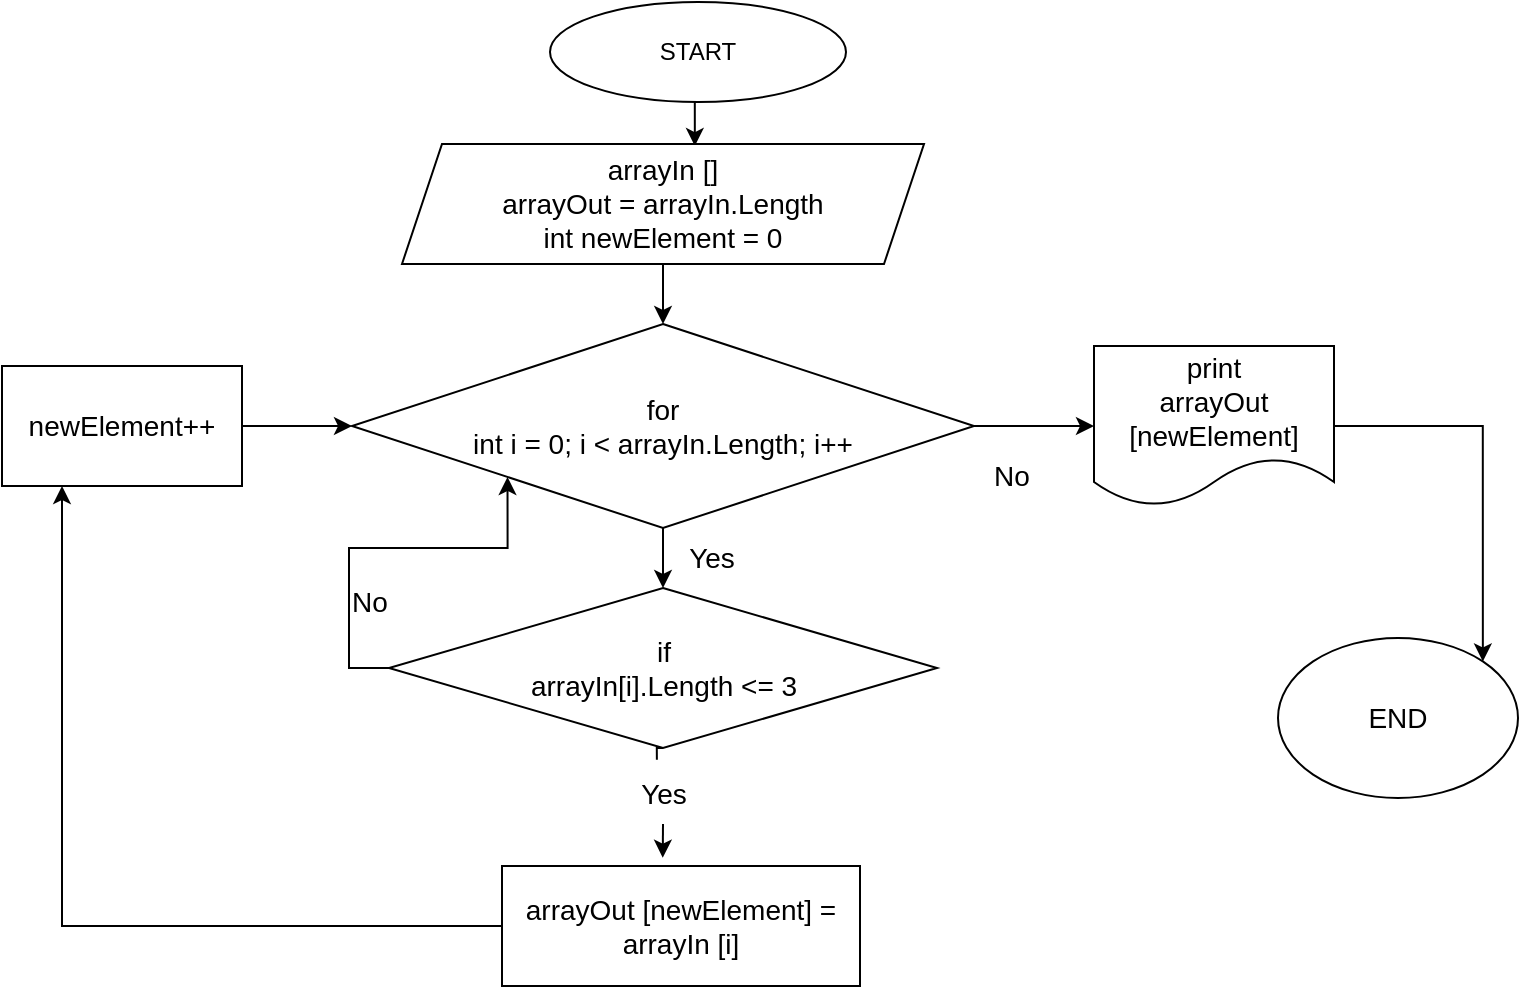 <mxfile version="20.6.0" type="device"><diagram id="oGhuNJt1HrI2RicB9ig0" name="Страница 1"><mxGraphModel dx="1058" dy="493" grid="0" gridSize="10" guides="1" tooltips="1" connect="1" arrows="1" fold="1" page="1" pageScale="1" pageWidth="827" pageHeight="1169" math="0" shadow="0"><root><mxCell id="0"/><mxCell id="1" parent="0"/><mxCell id="O4xLJ5jctERHaNrNpHUj-3" style="edgeStyle=orthogonalEdgeStyle;rounded=0;orthogonalLoop=1;jettySize=auto;html=1;exitX=0.5;exitY=1;exitDx=0;exitDy=0;entryX=0.561;entryY=0.017;entryDx=0;entryDy=0;entryPerimeter=0;" edge="1" parent="1" source="O4xLJ5jctERHaNrNpHUj-1" target="O4xLJ5jctERHaNrNpHUj-2"><mxGeometry relative="1" as="geometry"/></mxCell><mxCell id="O4xLJ5jctERHaNrNpHUj-1" value="START" style="ellipse;whiteSpace=wrap;html=1;" vertex="1" parent="1"><mxGeometry x="305" y="5" width="148" height="50" as="geometry"/></mxCell><mxCell id="O4xLJ5jctERHaNrNpHUj-5" style="edgeStyle=orthogonalEdgeStyle;rounded=0;orthogonalLoop=1;jettySize=auto;html=1;exitX=0.5;exitY=1;exitDx=0;exitDy=0;entryX=0.5;entryY=0;entryDx=0;entryDy=0;fontSize=14;" edge="1" parent="1" source="O4xLJ5jctERHaNrNpHUj-2" target="O4xLJ5jctERHaNrNpHUj-4"><mxGeometry relative="1" as="geometry"/></mxCell><mxCell id="O4xLJ5jctERHaNrNpHUj-2" value="&lt;font style=&quot;font-size: 14px;&quot;&gt;arrayIn []&lt;br&gt;arrayOut = arrayIn.Length&lt;br&gt;int newElement = 0&lt;br&gt;&lt;/font&gt;" style="shape=parallelogram;perimeter=parallelogramPerimeter;whiteSpace=wrap;html=1;fixedSize=1;" vertex="1" parent="1"><mxGeometry x="231" y="76" width="261" height="60" as="geometry"/></mxCell><mxCell id="O4xLJ5jctERHaNrNpHUj-7" style="edgeStyle=orthogonalEdgeStyle;rounded=0;orthogonalLoop=1;jettySize=auto;html=1;exitX=0.5;exitY=1;exitDx=0;exitDy=0;entryX=0.5;entryY=0;entryDx=0;entryDy=0;fontSize=14;" edge="1" parent="1" source="O4xLJ5jctERHaNrNpHUj-4" target="O4xLJ5jctERHaNrNpHUj-6"><mxGeometry relative="1" as="geometry"/></mxCell><mxCell id="O4xLJ5jctERHaNrNpHUj-25" style="edgeStyle=orthogonalEdgeStyle;rounded=0;orthogonalLoop=1;jettySize=auto;html=1;exitX=1;exitY=0.5;exitDx=0;exitDy=0;fontSize=14;" edge="1" parent="1" source="O4xLJ5jctERHaNrNpHUj-4" target="O4xLJ5jctERHaNrNpHUj-22"><mxGeometry relative="1" as="geometry"/></mxCell><mxCell id="O4xLJ5jctERHaNrNpHUj-4" value="for&lt;br&gt;int i = 0; i &amp;lt; arrayIn.Length; i++" style="rhombus;whiteSpace=wrap;html=1;fontSize=14;" vertex="1" parent="1"><mxGeometry x="206" y="166" width="311" height="102" as="geometry"/></mxCell><mxCell id="O4xLJ5jctERHaNrNpHUj-9" style="edgeStyle=orthogonalEdgeStyle;rounded=0;orthogonalLoop=1;jettySize=auto;html=1;exitX=0.5;exitY=1;exitDx=0;exitDy=0;entryX=0.449;entryY=-0.069;entryDx=0;entryDy=0;entryPerimeter=0;fontSize=14;startArrow=none;" edge="1" parent="1" source="O4xLJ5jctERHaNrNpHUj-12" target="O4xLJ5jctERHaNrNpHUj-8"><mxGeometry relative="1" as="geometry"/></mxCell><mxCell id="O4xLJ5jctERHaNrNpHUj-20" style="edgeStyle=orthogonalEdgeStyle;rounded=0;orthogonalLoop=1;jettySize=auto;html=1;exitX=0;exitY=0.5;exitDx=0;exitDy=0;entryX=0;entryY=1;entryDx=0;entryDy=0;fontSize=14;" edge="1" parent="1" source="O4xLJ5jctERHaNrNpHUj-6" target="O4xLJ5jctERHaNrNpHUj-4"><mxGeometry relative="1" as="geometry"/></mxCell><mxCell id="O4xLJ5jctERHaNrNpHUj-6" value="if&lt;br&gt;arrayIn[i].Length &amp;lt;= 3" style="rhombus;whiteSpace=wrap;html=1;fontSize=14;" vertex="1" parent="1"><mxGeometry x="224.5" y="298" width="274" height="80" as="geometry"/></mxCell><mxCell id="O4xLJ5jctERHaNrNpHUj-11" style="edgeStyle=orthogonalEdgeStyle;rounded=0;orthogonalLoop=1;jettySize=auto;html=1;exitX=0;exitY=0.5;exitDx=0;exitDy=0;entryX=0.25;entryY=1;entryDx=0;entryDy=0;fontSize=14;" edge="1" parent="1" source="O4xLJ5jctERHaNrNpHUj-8" target="O4xLJ5jctERHaNrNpHUj-10"><mxGeometry relative="1" as="geometry"/></mxCell><mxCell id="O4xLJ5jctERHaNrNpHUj-8" value="arrayOut [newElement] = arrayIn [i]" style="rounded=0;whiteSpace=wrap;html=1;fontSize=14;" vertex="1" parent="1"><mxGeometry x="281" y="437" width="179" height="60" as="geometry"/></mxCell><mxCell id="O4xLJ5jctERHaNrNpHUj-19" style="edgeStyle=orthogonalEdgeStyle;rounded=0;orthogonalLoop=1;jettySize=auto;html=1;exitX=1;exitY=0.5;exitDx=0;exitDy=0;entryX=0;entryY=0.5;entryDx=0;entryDy=0;fontSize=14;" edge="1" parent="1" source="O4xLJ5jctERHaNrNpHUj-10" target="O4xLJ5jctERHaNrNpHUj-4"><mxGeometry relative="1" as="geometry"/></mxCell><mxCell id="O4xLJ5jctERHaNrNpHUj-10" value="newElement++" style="rounded=0;whiteSpace=wrap;html=1;fontSize=14;" vertex="1" parent="1"><mxGeometry x="31" y="187" width="120" height="60" as="geometry"/></mxCell><mxCell id="O4xLJ5jctERHaNrNpHUj-12" value="Yes" style="text;html=1;strokeColor=none;fillColor=none;align=center;verticalAlign=middle;whiteSpace=wrap;rounded=0;fontSize=14;" vertex="1" parent="1"><mxGeometry x="331.5" y="386" width="60" height="30" as="geometry"/></mxCell><mxCell id="O4xLJ5jctERHaNrNpHUj-13" value="" style="edgeStyle=orthogonalEdgeStyle;rounded=0;orthogonalLoop=1;jettySize=auto;html=1;exitX=0.5;exitY=1;exitDx=0;exitDy=0;entryX=0.449;entryY=-0.069;entryDx=0;entryDy=0;entryPerimeter=0;fontSize=14;endArrow=none;" edge="1" parent="1" source="O4xLJ5jctERHaNrNpHUj-6" target="O4xLJ5jctERHaNrNpHUj-12"><mxGeometry relative="1" as="geometry"><mxPoint x="361.5" y="378" as="sourcePoint"/><mxPoint x="361.371" y="432.86" as="targetPoint"/></mxGeometry></mxCell><mxCell id="O4xLJ5jctERHaNrNpHUj-17" value="No" style="text;html=1;strokeColor=none;fillColor=none;align=center;verticalAlign=middle;whiteSpace=wrap;rounded=0;fontSize=14;" vertex="1" parent="1"><mxGeometry x="185" y="290" width="60" height="30" as="geometry"/></mxCell><mxCell id="O4xLJ5jctERHaNrNpHUj-21" value="Yes" style="text;html=1;strokeColor=none;fillColor=none;align=center;verticalAlign=middle;whiteSpace=wrap;rounded=0;fontSize=14;" vertex="1" parent="1"><mxGeometry x="356" y="268" width="60" height="30" as="geometry"/></mxCell><mxCell id="O4xLJ5jctERHaNrNpHUj-24" style="edgeStyle=orthogonalEdgeStyle;rounded=0;orthogonalLoop=1;jettySize=auto;html=1;exitX=1;exitY=0.5;exitDx=0;exitDy=0;entryX=1;entryY=0;entryDx=0;entryDy=0;fontSize=14;" edge="1" parent="1" source="O4xLJ5jctERHaNrNpHUj-22" target="O4xLJ5jctERHaNrNpHUj-23"><mxGeometry relative="1" as="geometry"/></mxCell><mxCell id="O4xLJ5jctERHaNrNpHUj-22" value="print &lt;br&gt;arrayOut [newElement]" style="shape=document;whiteSpace=wrap;html=1;boundedLbl=1;fontSize=14;" vertex="1" parent="1"><mxGeometry x="577" y="177" width="120" height="80" as="geometry"/></mxCell><mxCell id="O4xLJ5jctERHaNrNpHUj-23" value="END" style="ellipse;whiteSpace=wrap;html=1;fontSize=14;" vertex="1" parent="1"><mxGeometry x="669" y="323" width="120" height="80" as="geometry"/></mxCell><mxCell id="O4xLJ5jctERHaNrNpHUj-26" value="No" style="text;html=1;strokeColor=none;fillColor=none;align=center;verticalAlign=middle;whiteSpace=wrap;rounded=0;fontSize=14;" vertex="1" parent="1"><mxGeometry x="506" y="227" width="60" height="30" as="geometry"/></mxCell></root></mxGraphModel></diagram></mxfile>